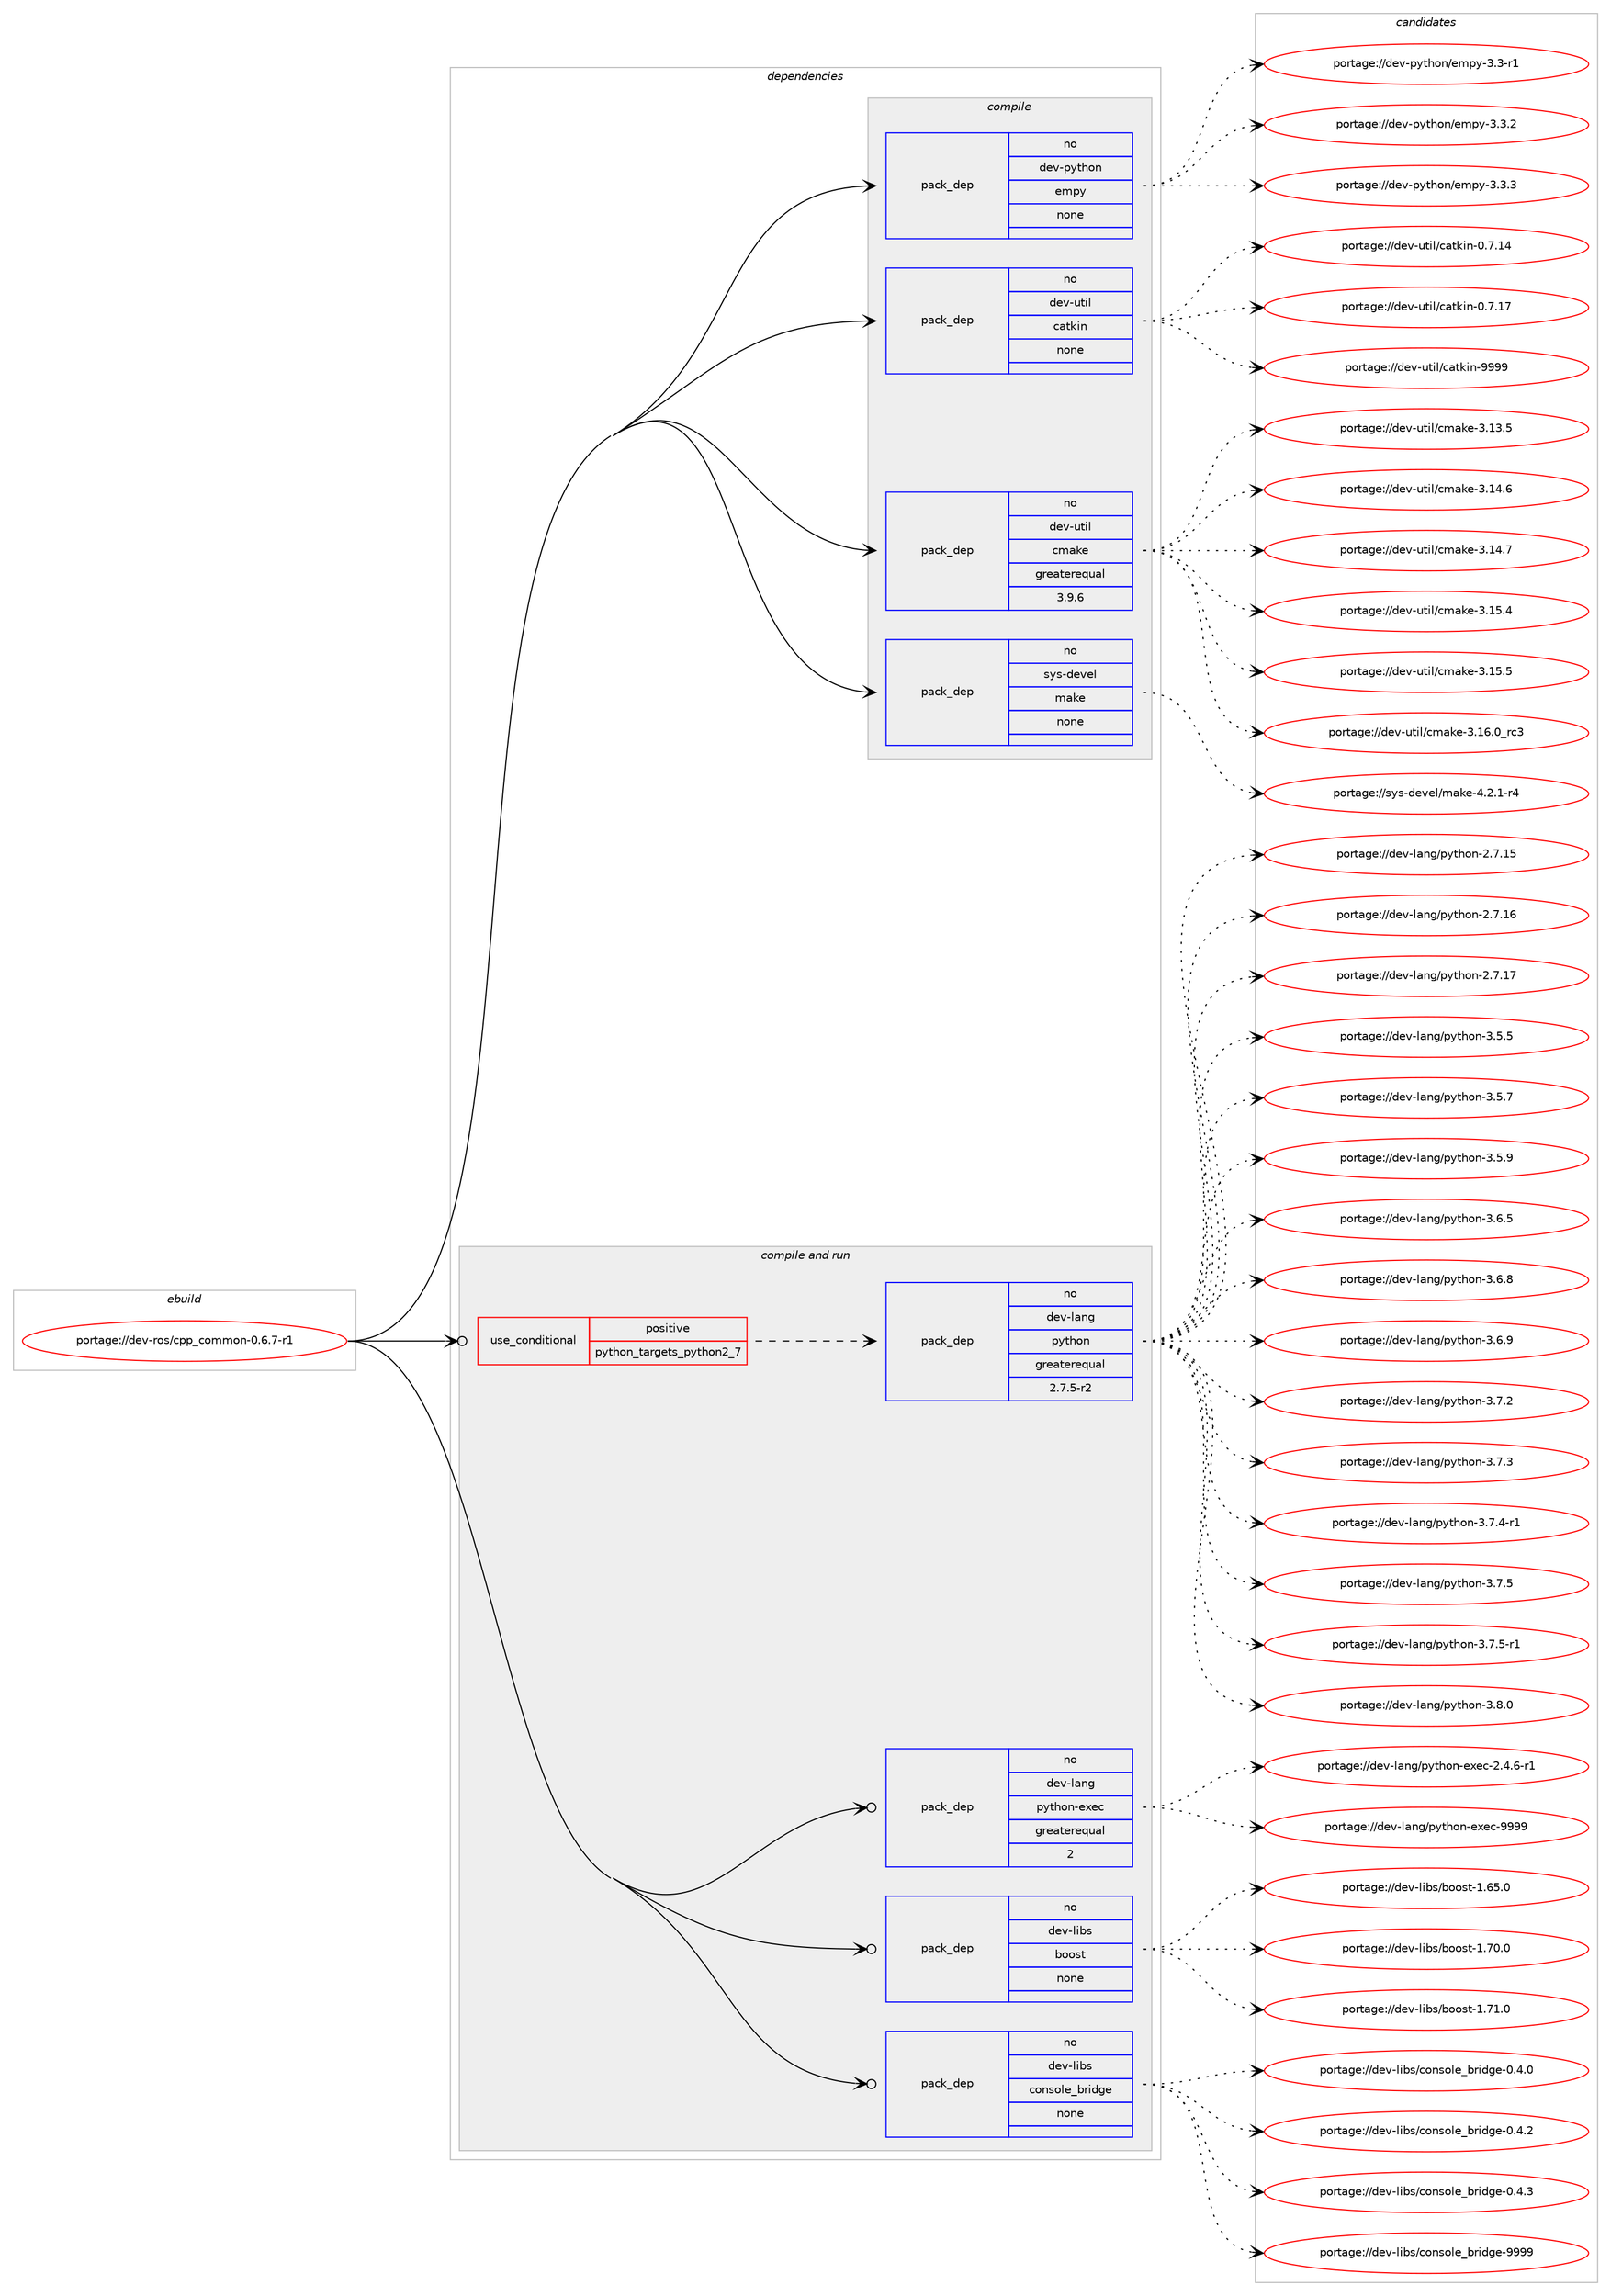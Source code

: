 digraph prolog {

# *************
# Graph options
# *************

newrank=true;
concentrate=true;
compound=true;
graph [rankdir=LR,fontname=Helvetica,fontsize=10,ranksep=1.5];#, ranksep=2.5, nodesep=0.2];
edge  [arrowhead=vee];
node  [fontname=Helvetica,fontsize=10];

# **********
# The ebuild
# **********

subgraph cluster_leftcol {
color=gray;
rank=same;
label=<<i>ebuild</i>>;
id [label="portage://dev-ros/cpp_common-0.6.7-r1", color=red, width=4, href="../dev-ros/cpp_common-0.6.7-r1.svg"];
}

# ****************
# The dependencies
# ****************

subgraph cluster_midcol {
color=gray;
label=<<i>dependencies</i>>;
subgraph cluster_compile {
fillcolor="#eeeeee";
style=filled;
label=<<i>compile</i>>;
subgraph pack139935 {
dependency185696 [label=<<TABLE BORDER="0" CELLBORDER="1" CELLSPACING="0" CELLPADDING="4" WIDTH="220"><TR><TD ROWSPAN="6" CELLPADDING="30">pack_dep</TD></TR><TR><TD WIDTH="110">no</TD></TR><TR><TD>dev-python</TD></TR><TR><TD>empy</TD></TR><TR><TD>none</TD></TR><TR><TD></TD></TR></TABLE>>, shape=none, color=blue];
}
id:e -> dependency185696:w [weight=20,style="solid",arrowhead="vee"];
subgraph pack139936 {
dependency185697 [label=<<TABLE BORDER="0" CELLBORDER="1" CELLSPACING="0" CELLPADDING="4" WIDTH="220"><TR><TD ROWSPAN="6" CELLPADDING="30">pack_dep</TD></TR><TR><TD WIDTH="110">no</TD></TR><TR><TD>dev-util</TD></TR><TR><TD>catkin</TD></TR><TR><TD>none</TD></TR><TR><TD></TD></TR></TABLE>>, shape=none, color=blue];
}
id:e -> dependency185697:w [weight=20,style="solid",arrowhead="vee"];
subgraph pack139937 {
dependency185698 [label=<<TABLE BORDER="0" CELLBORDER="1" CELLSPACING="0" CELLPADDING="4" WIDTH="220"><TR><TD ROWSPAN="6" CELLPADDING="30">pack_dep</TD></TR><TR><TD WIDTH="110">no</TD></TR><TR><TD>dev-util</TD></TR><TR><TD>cmake</TD></TR><TR><TD>greaterequal</TD></TR><TR><TD>3.9.6</TD></TR></TABLE>>, shape=none, color=blue];
}
id:e -> dependency185698:w [weight=20,style="solid",arrowhead="vee"];
subgraph pack139938 {
dependency185699 [label=<<TABLE BORDER="0" CELLBORDER="1" CELLSPACING="0" CELLPADDING="4" WIDTH="220"><TR><TD ROWSPAN="6" CELLPADDING="30">pack_dep</TD></TR><TR><TD WIDTH="110">no</TD></TR><TR><TD>sys-devel</TD></TR><TR><TD>make</TD></TR><TR><TD>none</TD></TR><TR><TD></TD></TR></TABLE>>, shape=none, color=blue];
}
id:e -> dependency185699:w [weight=20,style="solid",arrowhead="vee"];
}
subgraph cluster_compileandrun {
fillcolor="#eeeeee";
style=filled;
label=<<i>compile and run</i>>;
subgraph cond42333 {
dependency185700 [label=<<TABLE BORDER="0" CELLBORDER="1" CELLSPACING="0" CELLPADDING="4"><TR><TD ROWSPAN="3" CELLPADDING="10">use_conditional</TD></TR><TR><TD>positive</TD></TR><TR><TD>python_targets_python2_7</TD></TR></TABLE>>, shape=none, color=red];
subgraph pack139939 {
dependency185701 [label=<<TABLE BORDER="0" CELLBORDER="1" CELLSPACING="0" CELLPADDING="4" WIDTH="220"><TR><TD ROWSPAN="6" CELLPADDING="30">pack_dep</TD></TR><TR><TD WIDTH="110">no</TD></TR><TR><TD>dev-lang</TD></TR><TR><TD>python</TD></TR><TR><TD>greaterequal</TD></TR><TR><TD>2.7.5-r2</TD></TR></TABLE>>, shape=none, color=blue];
}
dependency185700:e -> dependency185701:w [weight=20,style="dashed",arrowhead="vee"];
}
id:e -> dependency185700:w [weight=20,style="solid",arrowhead="odotvee"];
subgraph pack139940 {
dependency185702 [label=<<TABLE BORDER="0" CELLBORDER="1" CELLSPACING="0" CELLPADDING="4" WIDTH="220"><TR><TD ROWSPAN="6" CELLPADDING="30">pack_dep</TD></TR><TR><TD WIDTH="110">no</TD></TR><TR><TD>dev-lang</TD></TR><TR><TD>python-exec</TD></TR><TR><TD>greaterequal</TD></TR><TR><TD>2</TD></TR></TABLE>>, shape=none, color=blue];
}
id:e -> dependency185702:w [weight=20,style="solid",arrowhead="odotvee"];
subgraph pack139941 {
dependency185703 [label=<<TABLE BORDER="0" CELLBORDER="1" CELLSPACING="0" CELLPADDING="4" WIDTH="220"><TR><TD ROWSPAN="6" CELLPADDING="30">pack_dep</TD></TR><TR><TD WIDTH="110">no</TD></TR><TR><TD>dev-libs</TD></TR><TR><TD>boost</TD></TR><TR><TD>none</TD></TR><TR><TD></TD></TR></TABLE>>, shape=none, color=blue];
}
id:e -> dependency185703:w [weight=20,style="solid",arrowhead="odotvee"];
subgraph pack139942 {
dependency185704 [label=<<TABLE BORDER="0" CELLBORDER="1" CELLSPACING="0" CELLPADDING="4" WIDTH="220"><TR><TD ROWSPAN="6" CELLPADDING="30">pack_dep</TD></TR><TR><TD WIDTH="110">no</TD></TR><TR><TD>dev-libs</TD></TR><TR><TD>console_bridge</TD></TR><TR><TD>none</TD></TR><TR><TD></TD></TR></TABLE>>, shape=none, color=blue];
}
id:e -> dependency185704:w [weight=20,style="solid",arrowhead="odotvee"];
}
subgraph cluster_run {
fillcolor="#eeeeee";
style=filled;
label=<<i>run</i>>;
}
}

# **************
# The candidates
# **************

subgraph cluster_choices {
rank=same;
color=gray;
label=<<i>candidates</i>>;

subgraph choice139935 {
color=black;
nodesep=1;
choiceportage1001011184511212111610411111047101109112121455146514511449 [label="portage://dev-python/empy-3.3-r1", color=red, width=4,href="../dev-python/empy-3.3-r1.svg"];
choiceportage1001011184511212111610411111047101109112121455146514650 [label="portage://dev-python/empy-3.3.2", color=red, width=4,href="../dev-python/empy-3.3.2.svg"];
choiceportage1001011184511212111610411111047101109112121455146514651 [label="portage://dev-python/empy-3.3.3", color=red, width=4,href="../dev-python/empy-3.3.3.svg"];
dependency185696:e -> choiceportage1001011184511212111610411111047101109112121455146514511449:w [style=dotted,weight="100"];
dependency185696:e -> choiceportage1001011184511212111610411111047101109112121455146514650:w [style=dotted,weight="100"];
dependency185696:e -> choiceportage1001011184511212111610411111047101109112121455146514651:w [style=dotted,weight="100"];
}
subgraph choice139936 {
color=black;
nodesep=1;
choiceportage1001011184511711610510847999711610710511045484655464952 [label="portage://dev-util/catkin-0.7.14", color=red, width=4,href="../dev-util/catkin-0.7.14.svg"];
choiceportage1001011184511711610510847999711610710511045484655464955 [label="portage://dev-util/catkin-0.7.17", color=red, width=4,href="../dev-util/catkin-0.7.17.svg"];
choiceportage100101118451171161051084799971161071051104557575757 [label="portage://dev-util/catkin-9999", color=red, width=4,href="../dev-util/catkin-9999.svg"];
dependency185697:e -> choiceportage1001011184511711610510847999711610710511045484655464952:w [style=dotted,weight="100"];
dependency185697:e -> choiceportage1001011184511711610510847999711610710511045484655464955:w [style=dotted,weight="100"];
dependency185697:e -> choiceportage100101118451171161051084799971161071051104557575757:w [style=dotted,weight="100"];
}
subgraph choice139937 {
color=black;
nodesep=1;
choiceportage1001011184511711610510847991099710710145514649514653 [label="portage://dev-util/cmake-3.13.5", color=red, width=4,href="../dev-util/cmake-3.13.5.svg"];
choiceportage1001011184511711610510847991099710710145514649524654 [label="portage://dev-util/cmake-3.14.6", color=red, width=4,href="../dev-util/cmake-3.14.6.svg"];
choiceportage1001011184511711610510847991099710710145514649524655 [label="portage://dev-util/cmake-3.14.7", color=red, width=4,href="../dev-util/cmake-3.14.7.svg"];
choiceportage1001011184511711610510847991099710710145514649534652 [label="portage://dev-util/cmake-3.15.4", color=red, width=4,href="../dev-util/cmake-3.15.4.svg"];
choiceportage1001011184511711610510847991099710710145514649534653 [label="portage://dev-util/cmake-3.15.5", color=red, width=4,href="../dev-util/cmake-3.15.5.svg"];
choiceportage1001011184511711610510847991099710710145514649544648951149951 [label="portage://dev-util/cmake-3.16.0_rc3", color=red, width=4,href="../dev-util/cmake-3.16.0_rc3.svg"];
dependency185698:e -> choiceportage1001011184511711610510847991099710710145514649514653:w [style=dotted,weight="100"];
dependency185698:e -> choiceportage1001011184511711610510847991099710710145514649524654:w [style=dotted,weight="100"];
dependency185698:e -> choiceportage1001011184511711610510847991099710710145514649524655:w [style=dotted,weight="100"];
dependency185698:e -> choiceportage1001011184511711610510847991099710710145514649534652:w [style=dotted,weight="100"];
dependency185698:e -> choiceportage1001011184511711610510847991099710710145514649534653:w [style=dotted,weight="100"];
dependency185698:e -> choiceportage1001011184511711610510847991099710710145514649544648951149951:w [style=dotted,weight="100"];
}
subgraph choice139938 {
color=black;
nodesep=1;
choiceportage1151211154510010111810110847109971071014552465046494511452 [label="portage://sys-devel/make-4.2.1-r4", color=red, width=4,href="../sys-devel/make-4.2.1-r4.svg"];
dependency185699:e -> choiceportage1151211154510010111810110847109971071014552465046494511452:w [style=dotted,weight="100"];
}
subgraph choice139939 {
color=black;
nodesep=1;
choiceportage10010111845108971101034711212111610411111045504655464953 [label="portage://dev-lang/python-2.7.15", color=red, width=4,href="../dev-lang/python-2.7.15.svg"];
choiceportage10010111845108971101034711212111610411111045504655464954 [label="portage://dev-lang/python-2.7.16", color=red, width=4,href="../dev-lang/python-2.7.16.svg"];
choiceportage10010111845108971101034711212111610411111045504655464955 [label="portage://dev-lang/python-2.7.17", color=red, width=4,href="../dev-lang/python-2.7.17.svg"];
choiceportage100101118451089711010347112121116104111110455146534653 [label="portage://dev-lang/python-3.5.5", color=red, width=4,href="../dev-lang/python-3.5.5.svg"];
choiceportage100101118451089711010347112121116104111110455146534655 [label="portage://dev-lang/python-3.5.7", color=red, width=4,href="../dev-lang/python-3.5.7.svg"];
choiceportage100101118451089711010347112121116104111110455146534657 [label="portage://dev-lang/python-3.5.9", color=red, width=4,href="../dev-lang/python-3.5.9.svg"];
choiceportage100101118451089711010347112121116104111110455146544653 [label="portage://dev-lang/python-3.6.5", color=red, width=4,href="../dev-lang/python-3.6.5.svg"];
choiceportage100101118451089711010347112121116104111110455146544656 [label="portage://dev-lang/python-3.6.8", color=red, width=4,href="../dev-lang/python-3.6.8.svg"];
choiceportage100101118451089711010347112121116104111110455146544657 [label="portage://dev-lang/python-3.6.9", color=red, width=4,href="../dev-lang/python-3.6.9.svg"];
choiceportage100101118451089711010347112121116104111110455146554650 [label="portage://dev-lang/python-3.7.2", color=red, width=4,href="../dev-lang/python-3.7.2.svg"];
choiceportage100101118451089711010347112121116104111110455146554651 [label="portage://dev-lang/python-3.7.3", color=red, width=4,href="../dev-lang/python-3.7.3.svg"];
choiceportage1001011184510897110103471121211161041111104551465546524511449 [label="portage://dev-lang/python-3.7.4-r1", color=red, width=4,href="../dev-lang/python-3.7.4-r1.svg"];
choiceportage100101118451089711010347112121116104111110455146554653 [label="portage://dev-lang/python-3.7.5", color=red, width=4,href="../dev-lang/python-3.7.5.svg"];
choiceportage1001011184510897110103471121211161041111104551465546534511449 [label="portage://dev-lang/python-3.7.5-r1", color=red, width=4,href="../dev-lang/python-3.7.5-r1.svg"];
choiceportage100101118451089711010347112121116104111110455146564648 [label="portage://dev-lang/python-3.8.0", color=red, width=4,href="../dev-lang/python-3.8.0.svg"];
dependency185701:e -> choiceportage10010111845108971101034711212111610411111045504655464953:w [style=dotted,weight="100"];
dependency185701:e -> choiceportage10010111845108971101034711212111610411111045504655464954:w [style=dotted,weight="100"];
dependency185701:e -> choiceportage10010111845108971101034711212111610411111045504655464955:w [style=dotted,weight="100"];
dependency185701:e -> choiceportage100101118451089711010347112121116104111110455146534653:w [style=dotted,weight="100"];
dependency185701:e -> choiceportage100101118451089711010347112121116104111110455146534655:w [style=dotted,weight="100"];
dependency185701:e -> choiceportage100101118451089711010347112121116104111110455146534657:w [style=dotted,weight="100"];
dependency185701:e -> choiceportage100101118451089711010347112121116104111110455146544653:w [style=dotted,weight="100"];
dependency185701:e -> choiceportage100101118451089711010347112121116104111110455146544656:w [style=dotted,weight="100"];
dependency185701:e -> choiceportage100101118451089711010347112121116104111110455146544657:w [style=dotted,weight="100"];
dependency185701:e -> choiceportage100101118451089711010347112121116104111110455146554650:w [style=dotted,weight="100"];
dependency185701:e -> choiceportage100101118451089711010347112121116104111110455146554651:w [style=dotted,weight="100"];
dependency185701:e -> choiceportage1001011184510897110103471121211161041111104551465546524511449:w [style=dotted,weight="100"];
dependency185701:e -> choiceportage100101118451089711010347112121116104111110455146554653:w [style=dotted,weight="100"];
dependency185701:e -> choiceportage1001011184510897110103471121211161041111104551465546534511449:w [style=dotted,weight="100"];
dependency185701:e -> choiceportage100101118451089711010347112121116104111110455146564648:w [style=dotted,weight="100"];
}
subgraph choice139940 {
color=black;
nodesep=1;
choiceportage10010111845108971101034711212111610411111045101120101994550465246544511449 [label="portage://dev-lang/python-exec-2.4.6-r1", color=red, width=4,href="../dev-lang/python-exec-2.4.6-r1.svg"];
choiceportage10010111845108971101034711212111610411111045101120101994557575757 [label="portage://dev-lang/python-exec-9999", color=red, width=4,href="../dev-lang/python-exec-9999.svg"];
dependency185702:e -> choiceportage10010111845108971101034711212111610411111045101120101994550465246544511449:w [style=dotted,weight="100"];
dependency185702:e -> choiceportage10010111845108971101034711212111610411111045101120101994557575757:w [style=dotted,weight="100"];
}
subgraph choice139941 {
color=black;
nodesep=1;
choiceportage1001011184510810598115479811111111511645494654534648 [label="portage://dev-libs/boost-1.65.0", color=red, width=4,href="../dev-libs/boost-1.65.0.svg"];
choiceportage1001011184510810598115479811111111511645494655484648 [label="portage://dev-libs/boost-1.70.0", color=red, width=4,href="../dev-libs/boost-1.70.0.svg"];
choiceportage1001011184510810598115479811111111511645494655494648 [label="portage://dev-libs/boost-1.71.0", color=red, width=4,href="../dev-libs/boost-1.71.0.svg"];
dependency185703:e -> choiceportage1001011184510810598115479811111111511645494654534648:w [style=dotted,weight="100"];
dependency185703:e -> choiceportage1001011184510810598115479811111111511645494655484648:w [style=dotted,weight="100"];
dependency185703:e -> choiceportage1001011184510810598115479811111111511645494655494648:w [style=dotted,weight="100"];
}
subgraph choice139942 {
color=black;
nodesep=1;
choiceportage100101118451081059811547991111101151111081019598114105100103101454846524648 [label="portage://dev-libs/console_bridge-0.4.0", color=red, width=4,href="../dev-libs/console_bridge-0.4.0.svg"];
choiceportage100101118451081059811547991111101151111081019598114105100103101454846524650 [label="portage://dev-libs/console_bridge-0.4.2", color=red, width=4,href="../dev-libs/console_bridge-0.4.2.svg"];
choiceportage100101118451081059811547991111101151111081019598114105100103101454846524651 [label="portage://dev-libs/console_bridge-0.4.3", color=red, width=4,href="../dev-libs/console_bridge-0.4.3.svg"];
choiceportage1001011184510810598115479911111011511110810195981141051001031014557575757 [label="portage://dev-libs/console_bridge-9999", color=red, width=4,href="../dev-libs/console_bridge-9999.svg"];
dependency185704:e -> choiceportage100101118451081059811547991111101151111081019598114105100103101454846524648:w [style=dotted,weight="100"];
dependency185704:e -> choiceportage100101118451081059811547991111101151111081019598114105100103101454846524650:w [style=dotted,weight="100"];
dependency185704:e -> choiceportage100101118451081059811547991111101151111081019598114105100103101454846524651:w [style=dotted,weight="100"];
dependency185704:e -> choiceportage1001011184510810598115479911111011511110810195981141051001031014557575757:w [style=dotted,weight="100"];
}
}

}
